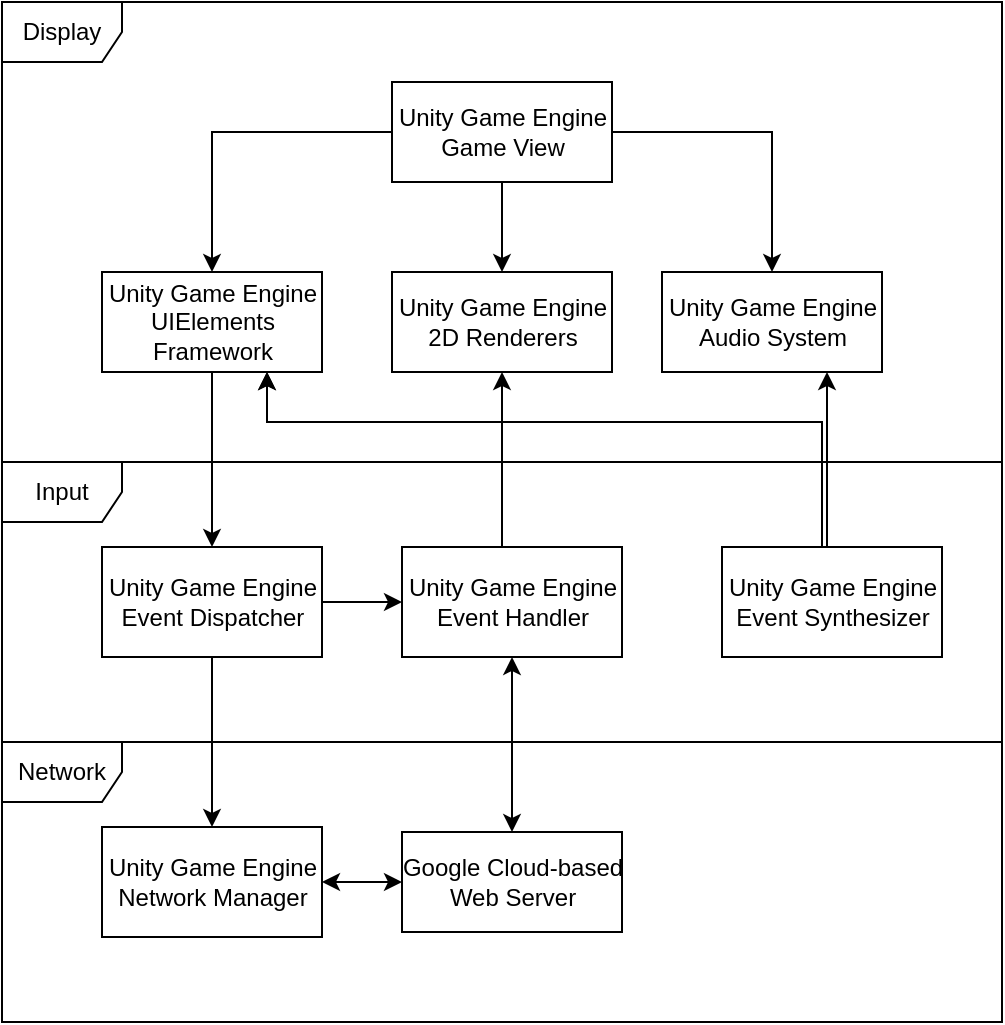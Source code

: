 <mxfile version="12.6.4" type="google"><diagram id="amqgA-FajKzPq5CR2sXq" name="Page-1"><mxGraphModel dx="1408" dy="748" grid="1" gridSize="10" guides="1" tooltips="1" connect="1" arrows="1" fold="1" page="1" pageScale="1" pageWidth="850" pageHeight="1100" math="0" shadow="0"><root><mxCell id="0"/><mxCell id="1" parent="0"/><mxCell id="L9Flpu5GU7HLV5GCcnre-12" value="Network" style="shape=umlFrame;whiteSpace=wrap;html=1;" parent="1" vertex="1"><mxGeometry x="160" y="510" width="500" height="140" as="geometry"/></mxCell><mxCell id="L9Flpu5GU7HLV5GCcnre-5" value="Input" style="shape=umlFrame;whiteSpace=wrap;html=1;" parent="1" vertex="1"><mxGeometry x="160" y="370" width="500" height="140" as="geometry"/></mxCell><mxCell id="L9Flpu5GU7HLV5GCcnre-3" value="Display" style="shape=umlFrame;whiteSpace=wrap;html=1;" parent="1" vertex="1"><mxGeometry x="160" y="140" width="500" height="230" as="geometry"/></mxCell><mxCell id="L9Flpu5GU7HLV5GCcnre-16" style="edgeStyle=orthogonalEdgeStyle;rounded=0;orthogonalLoop=1;jettySize=auto;html=1;entryX=0.5;entryY=0;entryDx=0;entryDy=0;" parent="1" source="L9Flpu5GU7HLV5GCcnre-4" target="L9Flpu5GU7HLV5GCcnre-11" edge="1"><mxGeometry relative="1" as="geometry"/></mxCell><mxCell id="L9Flpu5GU7HLV5GCcnre-4" value="Unity Game Engine&lt;br&gt;UIElements&lt;br&gt;Framework" style="html=1;" parent="1" vertex="1"><mxGeometry x="210" y="275" width="110" height="50" as="geometry"/></mxCell><mxCell id="L9Flpu5GU7HLV5GCcnre-10" value="Google Cloud-based&lt;br&gt;Web Server" style="html=1;" parent="1" vertex="1"><mxGeometry x="360" y="555" width="110" height="50" as="geometry"/></mxCell><mxCell id="L9Flpu5GU7HLV5GCcnre-17" style="edgeStyle=orthogonalEdgeStyle;rounded=0;orthogonalLoop=1;jettySize=auto;html=1;entryX=0.5;entryY=0;entryDx=0;entryDy=0;" parent="1" source="L9Flpu5GU7HLV5GCcnre-11" target="L9Flpu5GU7HLV5GCcnre-13" edge="1"><mxGeometry relative="1" as="geometry"/></mxCell><mxCell id="L9Flpu5GU7HLV5GCcnre-22" style="edgeStyle=orthogonalEdgeStyle;rounded=0;orthogonalLoop=1;jettySize=auto;html=1;entryX=0;entryY=0.5;entryDx=0;entryDy=0;" parent="1" source="L9Flpu5GU7HLV5GCcnre-11" target="L9Flpu5GU7HLV5GCcnre-21" edge="1"><mxGeometry relative="1" as="geometry"/></mxCell><mxCell id="L9Flpu5GU7HLV5GCcnre-11" value="Unity Game Engine&lt;br&gt;Event Dispatcher" style="html=1;" parent="1" vertex="1"><mxGeometry x="210" y="412.5" width="110" height="55" as="geometry"/></mxCell><mxCell id="L9Flpu5GU7HLV5GCcnre-18" style="edgeStyle=orthogonalEdgeStyle;rounded=0;orthogonalLoop=1;jettySize=auto;html=1;startArrow=classic;startFill=1;" parent="1" source="L9Flpu5GU7HLV5GCcnre-13" target="L9Flpu5GU7HLV5GCcnre-10" edge="1"><mxGeometry relative="1" as="geometry"/></mxCell><mxCell id="L9Flpu5GU7HLV5GCcnre-13" value="Unity Game Engine&lt;br&gt;Network Manager" style="html=1;" parent="1" vertex="1"><mxGeometry x="210" y="552.5" width="110" height="55" as="geometry"/></mxCell><mxCell id="L9Flpu5GU7HLV5GCcnre-14" value="Unity Game Engine&lt;br&gt;Audio System" style="html=1;" parent="1" vertex="1"><mxGeometry x="490" y="275" width="110" height="50" as="geometry"/></mxCell><mxCell id="L9Flpu5GU7HLV5GCcnre-19" value="Unity Game Engine&lt;br&gt;2D Renderers" style="html=1;" parent="1" vertex="1"><mxGeometry x="355" y="275" width="110" height="50" as="geometry"/></mxCell><mxCell id="L9Flpu5GU7HLV5GCcnre-23" style="edgeStyle=orthogonalEdgeStyle;rounded=0;orthogonalLoop=1;jettySize=auto;html=1;entryX=0.75;entryY=1;entryDx=0;entryDy=0;" parent="1" source="L9Flpu5GU7HLV5GCcnre-21" target="L9Flpu5GU7HLV5GCcnre-4" edge="1"><mxGeometry relative="1" as="geometry"><Array as="points"><mxPoint x="410" y="350"/><mxPoint x="293" y="350"/></Array></mxGeometry></mxCell><mxCell id="L9Flpu5GU7HLV5GCcnre-31" style="edgeStyle=orthogonalEdgeStyle;rounded=0;orthogonalLoop=1;jettySize=auto;html=1;startArrow=classic;startFill=1;" parent="1" source="L9Flpu5GU7HLV5GCcnre-21" target="L9Flpu5GU7HLV5GCcnre-10" edge="1"><mxGeometry relative="1" as="geometry"/></mxCell><mxCell id="ND-yYGZ4ZYozcs2LnoIZ-1" style="edgeStyle=orthogonalEdgeStyle;rounded=0;orthogonalLoop=1;jettySize=auto;html=1;entryX=0.5;entryY=1;entryDx=0;entryDy=0;" edge="1" parent="1" source="L9Flpu5GU7HLV5GCcnre-21" target="L9Flpu5GU7HLV5GCcnre-19"><mxGeometry relative="1" as="geometry"><Array as="points"><mxPoint x="410" y="390"/><mxPoint x="410" y="390"/></Array></mxGeometry></mxCell><mxCell id="L9Flpu5GU7HLV5GCcnre-21" value="Unity Game Engine&lt;br&gt;Event Handler" style="html=1;" parent="1" vertex="1"><mxGeometry x="360" y="412.5" width="110" height="55" as="geometry"/></mxCell><mxCell id="L9Flpu5GU7HLV5GCcnre-26" style="edgeStyle=orthogonalEdgeStyle;rounded=0;orthogonalLoop=1;jettySize=auto;html=1;entryX=0.75;entryY=1;entryDx=0;entryDy=0;" parent="1" source="L9Flpu5GU7HLV5GCcnre-24" target="L9Flpu5GU7HLV5GCcnre-4" edge="1"><mxGeometry relative="1" as="geometry"><Array as="points"><mxPoint x="570" y="350"/><mxPoint x="293" y="350"/></Array></mxGeometry></mxCell><mxCell id="ND-yYGZ4ZYozcs2LnoIZ-2" style="edgeStyle=orthogonalEdgeStyle;rounded=0;orthogonalLoop=1;jettySize=auto;html=1;entryX=0.75;entryY=1;entryDx=0;entryDy=0;" edge="1" parent="1" source="L9Flpu5GU7HLV5GCcnre-24" target="L9Flpu5GU7HLV5GCcnre-14"><mxGeometry relative="1" as="geometry"><Array as="points"><mxPoint x="573" y="369"/></Array></mxGeometry></mxCell><mxCell id="L9Flpu5GU7HLV5GCcnre-24" value="Unity Game Engine&lt;br&gt;Event Synthesizer" style="html=1;" parent="1" vertex="1"><mxGeometry x="520" y="412.5" width="110" height="55" as="geometry"/></mxCell><mxCell id="L9Flpu5GU7HLV5GCcnre-28" style="edgeStyle=orthogonalEdgeStyle;rounded=0;orthogonalLoop=1;jettySize=auto;html=1;" parent="1" source="L9Flpu5GU7HLV5GCcnre-27" target="L9Flpu5GU7HLV5GCcnre-4" edge="1"><mxGeometry relative="1" as="geometry"/></mxCell><mxCell id="L9Flpu5GU7HLV5GCcnre-29" style="edgeStyle=orthogonalEdgeStyle;rounded=0;orthogonalLoop=1;jettySize=auto;html=1;" parent="1" source="L9Flpu5GU7HLV5GCcnre-27" target="L9Flpu5GU7HLV5GCcnre-14" edge="1"><mxGeometry relative="1" as="geometry"/></mxCell><mxCell id="L9Flpu5GU7HLV5GCcnre-30" style="edgeStyle=orthogonalEdgeStyle;rounded=0;orthogonalLoop=1;jettySize=auto;html=1;" parent="1" source="L9Flpu5GU7HLV5GCcnre-27" target="L9Flpu5GU7HLV5GCcnre-19" edge="1"><mxGeometry relative="1" as="geometry"/></mxCell><mxCell id="L9Flpu5GU7HLV5GCcnre-27" value="Unity Game Engine&lt;br&gt;Game View" style="html=1;" parent="1" vertex="1"><mxGeometry x="355" y="180" width="110" height="50" as="geometry"/></mxCell></root></mxGraphModel></diagram></mxfile>